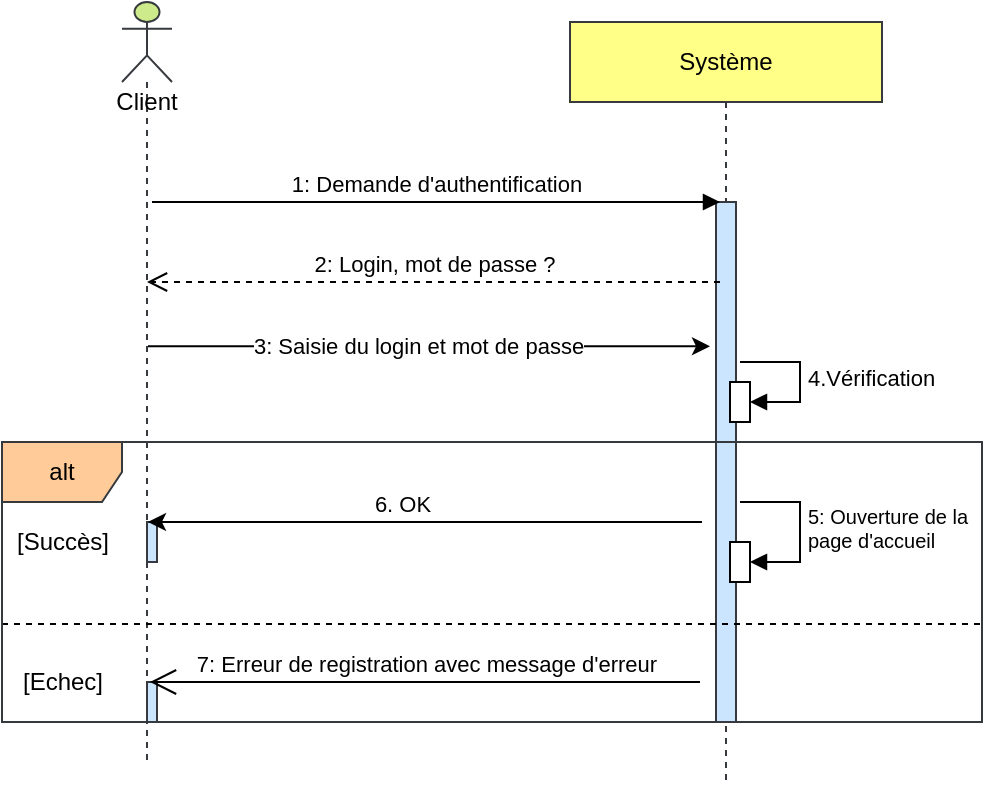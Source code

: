 <mxfile version="24.7.14">
  <diagram id="XXXXXXXXXX" name="Page-1">
    <mxGraphModel dx="585" dy="442" grid="1" gridSize="10" guides="1" tooltips="1" connect="1" arrows="1" fold="1" page="1" pageScale="1" pageWidth="827" pageHeight="1169" math="0" shadow="0">
      <root>
        <mxCell id="0" />
        <mxCell id="1" parent="0" />
        <mxCell id="CrJLwa9doVrwn5sshVww-13" value="Client" style="shape=umlLifeline;participant=umlActor;perimeter=lifelinePerimeter;whiteSpace=wrap;html=1;container=1;collapsible=0;recursiveResize=0;verticalAlign=top;spacingTop=36;outlineConnect=0;fillColor=#cdeb8b;strokeColor=#36393d;" vertex="1" parent="1">
          <mxGeometry x="620" y="100" width="25" height="380" as="geometry" />
        </mxCell>
        <mxCell id="CrJLwa9doVrwn5sshVww-15" value="" style="html=1;points=[[0,0,0,0,5],[0,1,0,0,-5],[1,0,0,0,5],[1,1,0,0,-5]];perimeter=orthogonalPerimeter;outlineConnect=0;targetShapes=umlLifeline;portConstraint=eastwest;newEdgeStyle={&quot;curved&quot;:0,&quot;rounded&quot;:0};fillColor=#cce5ff;strokeColor=#36393d;" vertex="1" parent="CrJLwa9doVrwn5sshVww-13">
          <mxGeometry x="12.5" y="260" width="5" height="20" as="geometry" />
        </mxCell>
        <mxCell id="CrJLwa9doVrwn5sshVww-37" value="" style="html=1;points=[[0,0,0,0,5],[0,1,0,0,-5],[1,0,0,0,5],[1,1,0,0,-5]];perimeter=orthogonalPerimeter;outlineConnect=0;targetShapes=umlLifeline;portConstraint=eastwest;newEdgeStyle={&quot;curved&quot;:0,&quot;rounded&quot;:0};fillColor=#cce5ff;strokeColor=#36393d;" vertex="1" parent="CrJLwa9doVrwn5sshVww-13">
          <mxGeometry x="12.5" y="340" width="5" height="20" as="geometry" />
        </mxCell>
        <mxCell id="CrJLwa9doVrwn5sshVww-16" value="Système" style="shape=umlLifeline;perimeter=lifelinePerimeter;whiteSpace=wrap;html=1;container=1;collapsible=0;recursiveResize=0;outlineConnect=0;fillColor=#ffff88;strokeColor=#36393d;" vertex="1" parent="1">
          <mxGeometry x="844" y="110" width="156" height="380" as="geometry" />
        </mxCell>
        <mxCell id="CrJLwa9doVrwn5sshVww-17" value="" style="html=1;points=[[0,0,0,0,5],[0,1,0,0,-5],[1,0,0,0,5],[1,1,0,0,-5]];perimeter=orthogonalPerimeter;outlineConnect=0;targetShapes=umlLifeline;portConstraint=eastwest;newEdgeStyle={&quot;curved&quot;:0,&quot;rounded&quot;:0};fillColor=#cce5ff;strokeColor=#36393d;" vertex="1" parent="CrJLwa9doVrwn5sshVww-16">
          <mxGeometry x="73" y="90" width="10" height="260" as="geometry" />
        </mxCell>
        <mxCell id="CrJLwa9doVrwn5sshVww-33" value="1: Demande d&#39;authentification" style="html=1;verticalAlign=bottom;endArrow=block;" edge="1" parent="CrJLwa9doVrwn5sshVww-16">
          <mxGeometry width="80" relative="1" as="geometry">
            <mxPoint x="-209" y="90" as="sourcePoint" />
            <mxPoint x="75" y="90" as="targetPoint" />
            <Array as="points">
              <mxPoint x="-65" y="90" />
            </Array>
          </mxGeometry>
        </mxCell>
        <mxCell id="CrJLwa9doVrwn5sshVww-34" value="2: Login, mot de passe ?" style="html=1;verticalAlign=bottom;endArrow=open;dashed=1;endSize=8;" edge="1" parent="CrJLwa9doVrwn5sshVww-16" target="CrJLwa9doVrwn5sshVww-13">
          <mxGeometry relative="1" as="geometry">
            <mxPoint x="75" y="130" as="sourcePoint" />
            <mxPoint x="-185" y="130" as="targetPoint" />
            <Array as="points">
              <mxPoint x="-65" y="130" />
            </Array>
          </mxGeometry>
        </mxCell>
        <mxCell id="CrJLwa9doVrwn5sshVww-24" value="&lt;div style=&quot;font-size: 10px;&quot;&gt;&lt;font style=&quot;font-size: 10px;&quot;&gt;5: Ouverture de la&amp;nbsp;&lt;/font&gt;&lt;/div&gt;&lt;div style=&quot;font-size: 10px;&quot;&gt;&lt;font style=&quot;font-size: 10px;&quot;&gt;page d&#39;accueil&lt;/font&gt;&lt;/div&gt;" style="html=1;align=left;spacingLeft=2;endArrow=block;rounded=0;edgeStyle=orthogonalEdgeStyle;curved=0;rounded=0;" edge="1" parent="CrJLwa9doVrwn5sshVww-16" target="CrJLwa9doVrwn5sshVww-49">
          <mxGeometry relative="1" as="geometry">
            <mxPoint x="85" y="240" as="sourcePoint" />
            <Array as="points">
              <mxPoint x="115" y="270" />
            </Array>
            <mxPoint x="90" y="270" as="targetPoint" />
          </mxGeometry>
        </mxCell>
        <mxCell id="CrJLwa9doVrwn5sshVww-49" value="" style="html=1;points=[[0,0,0,0,5],[0,1,0,0,-5],[1,0,0,0,5],[1,1,0,0,-5]];perimeter=orthogonalPerimeter;outlineConnect=0;targetShapes=umlLifeline;portConstraint=eastwest;newEdgeStyle={&quot;curved&quot;:0,&quot;rounded&quot;:0};" vertex="1" parent="CrJLwa9doVrwn5sshVww-16">
          <mxGeometry x="80" y="260" width="10" height="20" as="geometry" />
        </mxCell>
        <mxCell id="CrJLwa9doVrwn5sshVww-58" value="4.Vérification" style="html=1;align=left;spacingLeft=2;endArrow=block;rounded=0;edgeStyle=orthogonalEdgeStyle;curved=0;rounded=0;" edge="1" parent="CrJLwa9doVrwn5sshVww-16" target="CrJLwa9doVrwn5sshVww-59">
          <mxGeometry relative="1" as="geometry">
            <mxPoint x="85" y="170" as="sourcePoint" />
            <Array as="points">
              <mxPoint x="115" y="170" />
              <mxPoint x="115" y="190" />
            </Array>
            <mxPoint x="90" y="200" as="targetPoint" />
          </mxGeometry>
        </mxCell>
        <mxCell id="CrJLwa9doVrwn5sshVww-59" value="" style="html=1;points=[[0,0,0,0,5],[0,1,0,0,-5],[1,0,0,0,5],[1,1,0,0,-5]];perimeter=orthogonalPerimeter;outlineConnect=0;targetShapes=umlLifeline;portConstraint=eastwest;newEdgeStyle={&quot;curved&quot;:0,&quot;rounded&quot;:0};" vertex="1" parent="CrJLwa9doVrwn5sshVww-16">
          <mxGeometry x="80" y="180" width="10" height="20" as="geometry" />
        </mxCell>
        <mxCell id="CrJLwa9doVrwn5sshVww-21" value="[Succès]" style="text;html=1;align=center;verticalAlign=middle;resizable=0;points=[];autosize=1;strokeColor=none;" vertex="1" parent="1">
          <mxGeometry x="560" y="360" width="60" height="20" as="geometry" />
        </mxCell>
        <mxCell id="CrJLwa9doVrwn5sshVww-22" value="6. OK" style="html=1;verticalAlign=bottom;endArrow=open;endSize=8;" edge="1" parent="1">
          <mxGeometry x="-1" y="-135" relative="1" as="geometry">
            <mxPoint x="634.429" y="310" as="sourcePoint" />
            <mxPoint x="634.429" y="309.66" as="targetPoint" />
            <Array as="points" />
            <mxPoint x="-9" y="50" as="offset" />
          </mxGeometry>
        </mxCell>
        <mxCell id="CrJLwa9doVrwn5sshVww-23" value="[Echec]" style="text;html=1;align=center;verticalAlign=middle;resizable=0;points=[];autosize=1;strokeColor=none;" vertex="1" parent="1">
          <mxGeometry x="560" y="430" width="60" height="20" as="geometry" />
        </mxCell>
        <mxCell id="CrJLwa9doVrwn5sshVww-28" value="" style="line;strokeWidth=1;fillColor=none;align=left;verticalAlign=middle;spacingTop=-1;spacingLeft=3;spacingRight=3;rotatable=0;labelPosition=right;points=[];portConstraint=eastwest;strokeColor=inherit;dashed=1;" vertex="1" parent="1">
          <mxGeometry x="560" y="407" width="490" height="8" as="geometry" />
        </mxCell>
        <mxCell id="CrJLwa9doVrwn5sshVww-40" value="" style="endArrow=classic;html=1;rounded=0;entryX=0;entryY=0;entryDx=0;entryDy=5;entryPerimeter=0;" edge="1" parent="1">
          <mxGeometry width="50" height="50" relative="1" as="geometry">
            <mxPoint x="910" y="360" as="sourcePoint" />
            <mxPoint x="633" y="360" as="targetPoint" />
          </mxGeometry>
        </mxCell>
        <mxCell id="CrJLwa9doVrwn5sshVww-41" value="" style="endArrow=none;html=1;rounded=0;entryX=0;entryY=0;entryDx=0;entryDy=5;entryPerimeter=0;endFill=0;startArrow=classic;startFill=1;" edge="1" parent="1">
          <mxGeometry width="50" height="50" relative="1" as="geometry">
            <mxPoint x="914" y="272.16" as="sourcePoint" />
            <mxPoint x="633" y="272.16" as="targetPoint" />
          </mxGeometry>
        </mxCell>
        <mxCell id="CrJLwa9doVrwn5sshVww-42" value="&lt;div&gt;3: Saisie du login et mot de passe &lt;/div&gt;" style="edgeLabel;html=1;align=center;verticalAlign=middle;resizable=0;points=[];" vertex="1" connectable="0" parent="CrJLwa9doVrwn5sshVww-41">
          <mxGeometry x="0.279" relative="1" as="geometry">
            <mxPoint x="33" as="offset" />
          </mxGeometry>
        </mxCell>
        <mxCell id="CrJLwa9doVrwn5sshVww-30" value="alt" style="shape=umlFrame;whiteSpace=wrap;html=1;fillColor=#ffcc99;strokeColor=#36393d;" vertex="1" parent="1">
          <mxGeometry x="560" y="320" width="490" height="140" as="geometry" />
        </mxCell>
        <mxCell id="CrJLwa9doVrwn5sshVww-29" value="7: Erreur de registration avec message d&#39;erreur" style="html=1;verticalAlign=bottom;endArrow=open;endSize=11;startSize=0;jumpSize=14;" edge="1" parent="1">
          <mxGeometry relative="1" as="geometry">
            <mxPoint x="909" y="440" as="sourcePoint" />
            <mxPoint x="634" y="440" as="targetPoint" />
            <Array as="points">
              <mxPoint x="749" y="440" />
            </Array>
          </mxGeometry>
        </mxCell>
      </root>
    </mxGraphModel>
  </diagram>
</mxfile>
